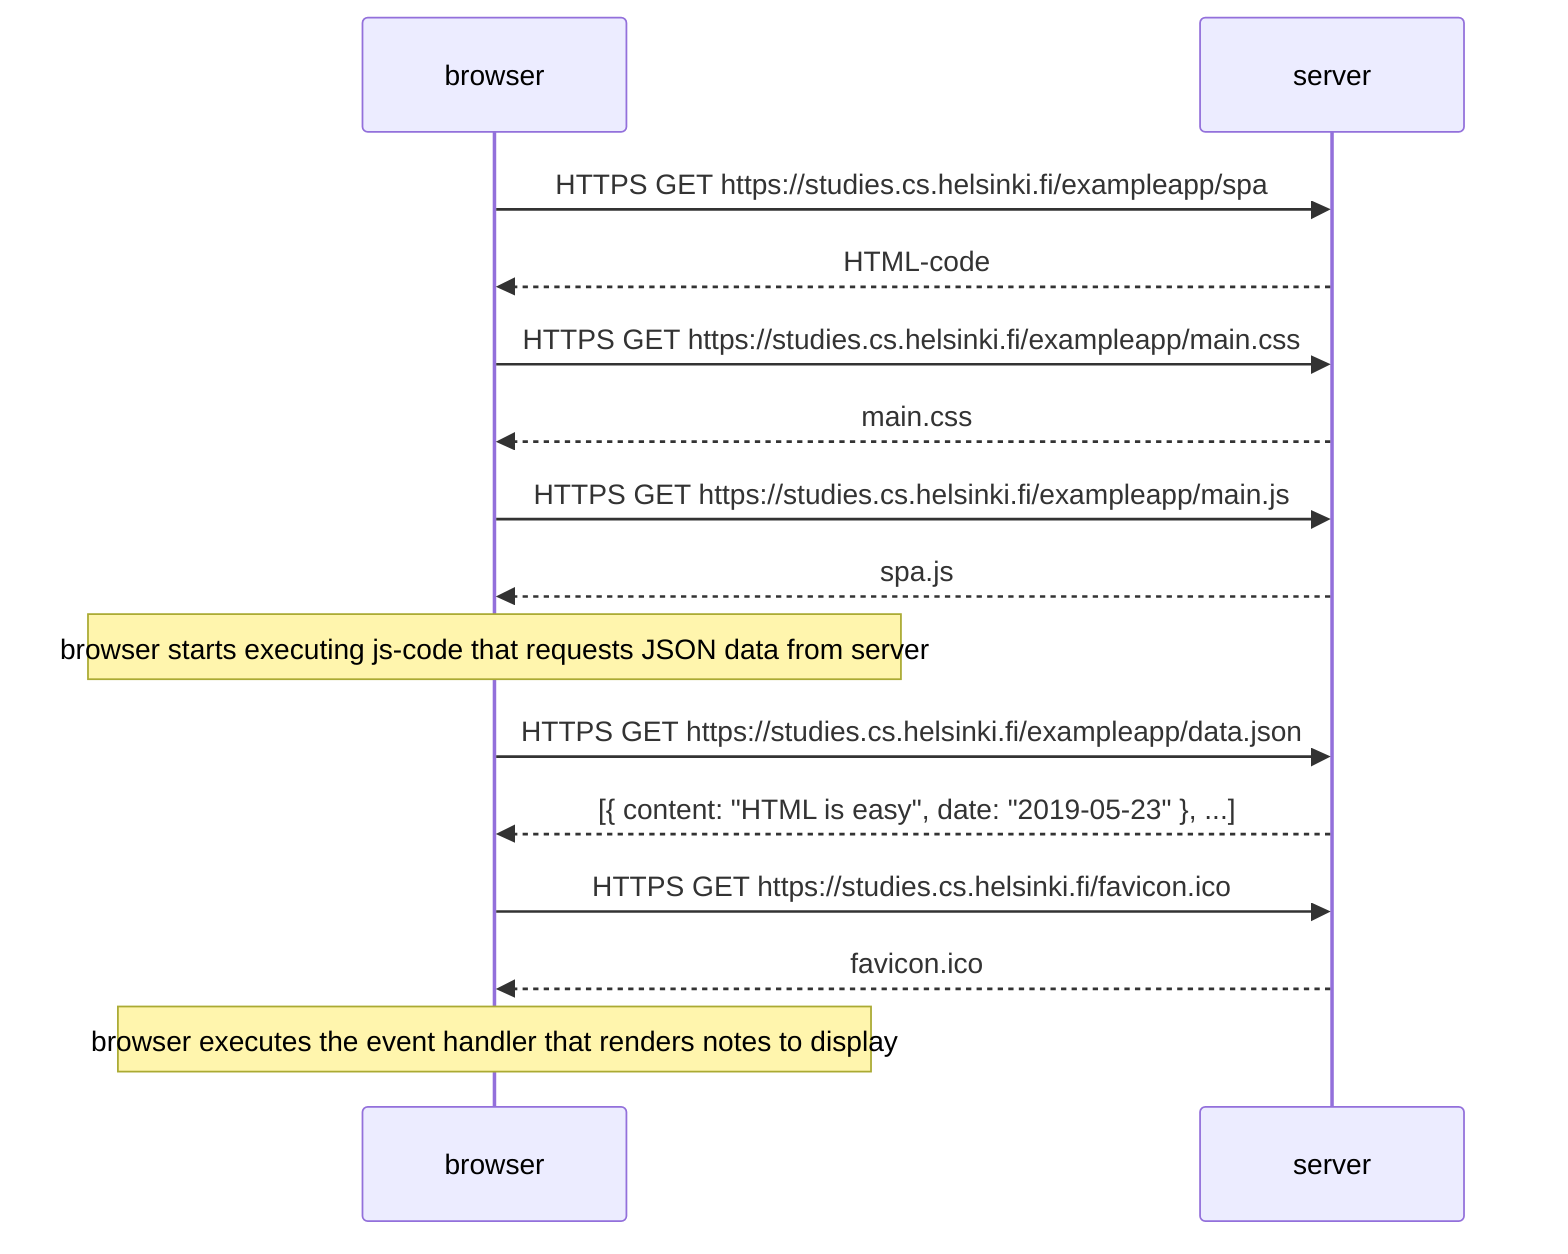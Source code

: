 sequenceDiagram
browser->>server: HTTPS GET https://studies.cs.helsinki.fi/exampleapp/spa
server-->>browser: HTML-code
browser->>server: HTTPS GET https://studies.cs.helsinki.fi/exampleapp/main.css
server-->>browser: main.css
browser->>server: HTTPS GET https://studies.cs.helsinki.fi/exampleapp/main.js
server-->>browser: spa.js

Note over browser: browser starts executing js-code that requests JSON data from server

browser->>server: HTTPS GET https://studies.cs.helsinki.fi/exampleapp/data.json
server-->>browser: [{ content: "HTML is easy", date: "2019-05-23" }, ...]

browser->>server: HTTPS GET https://studies.cs.helsinki.fi/favicon.ico
server-->>browser: favicon.ico

Note over browser: browser executes the event handler that renders notes to display